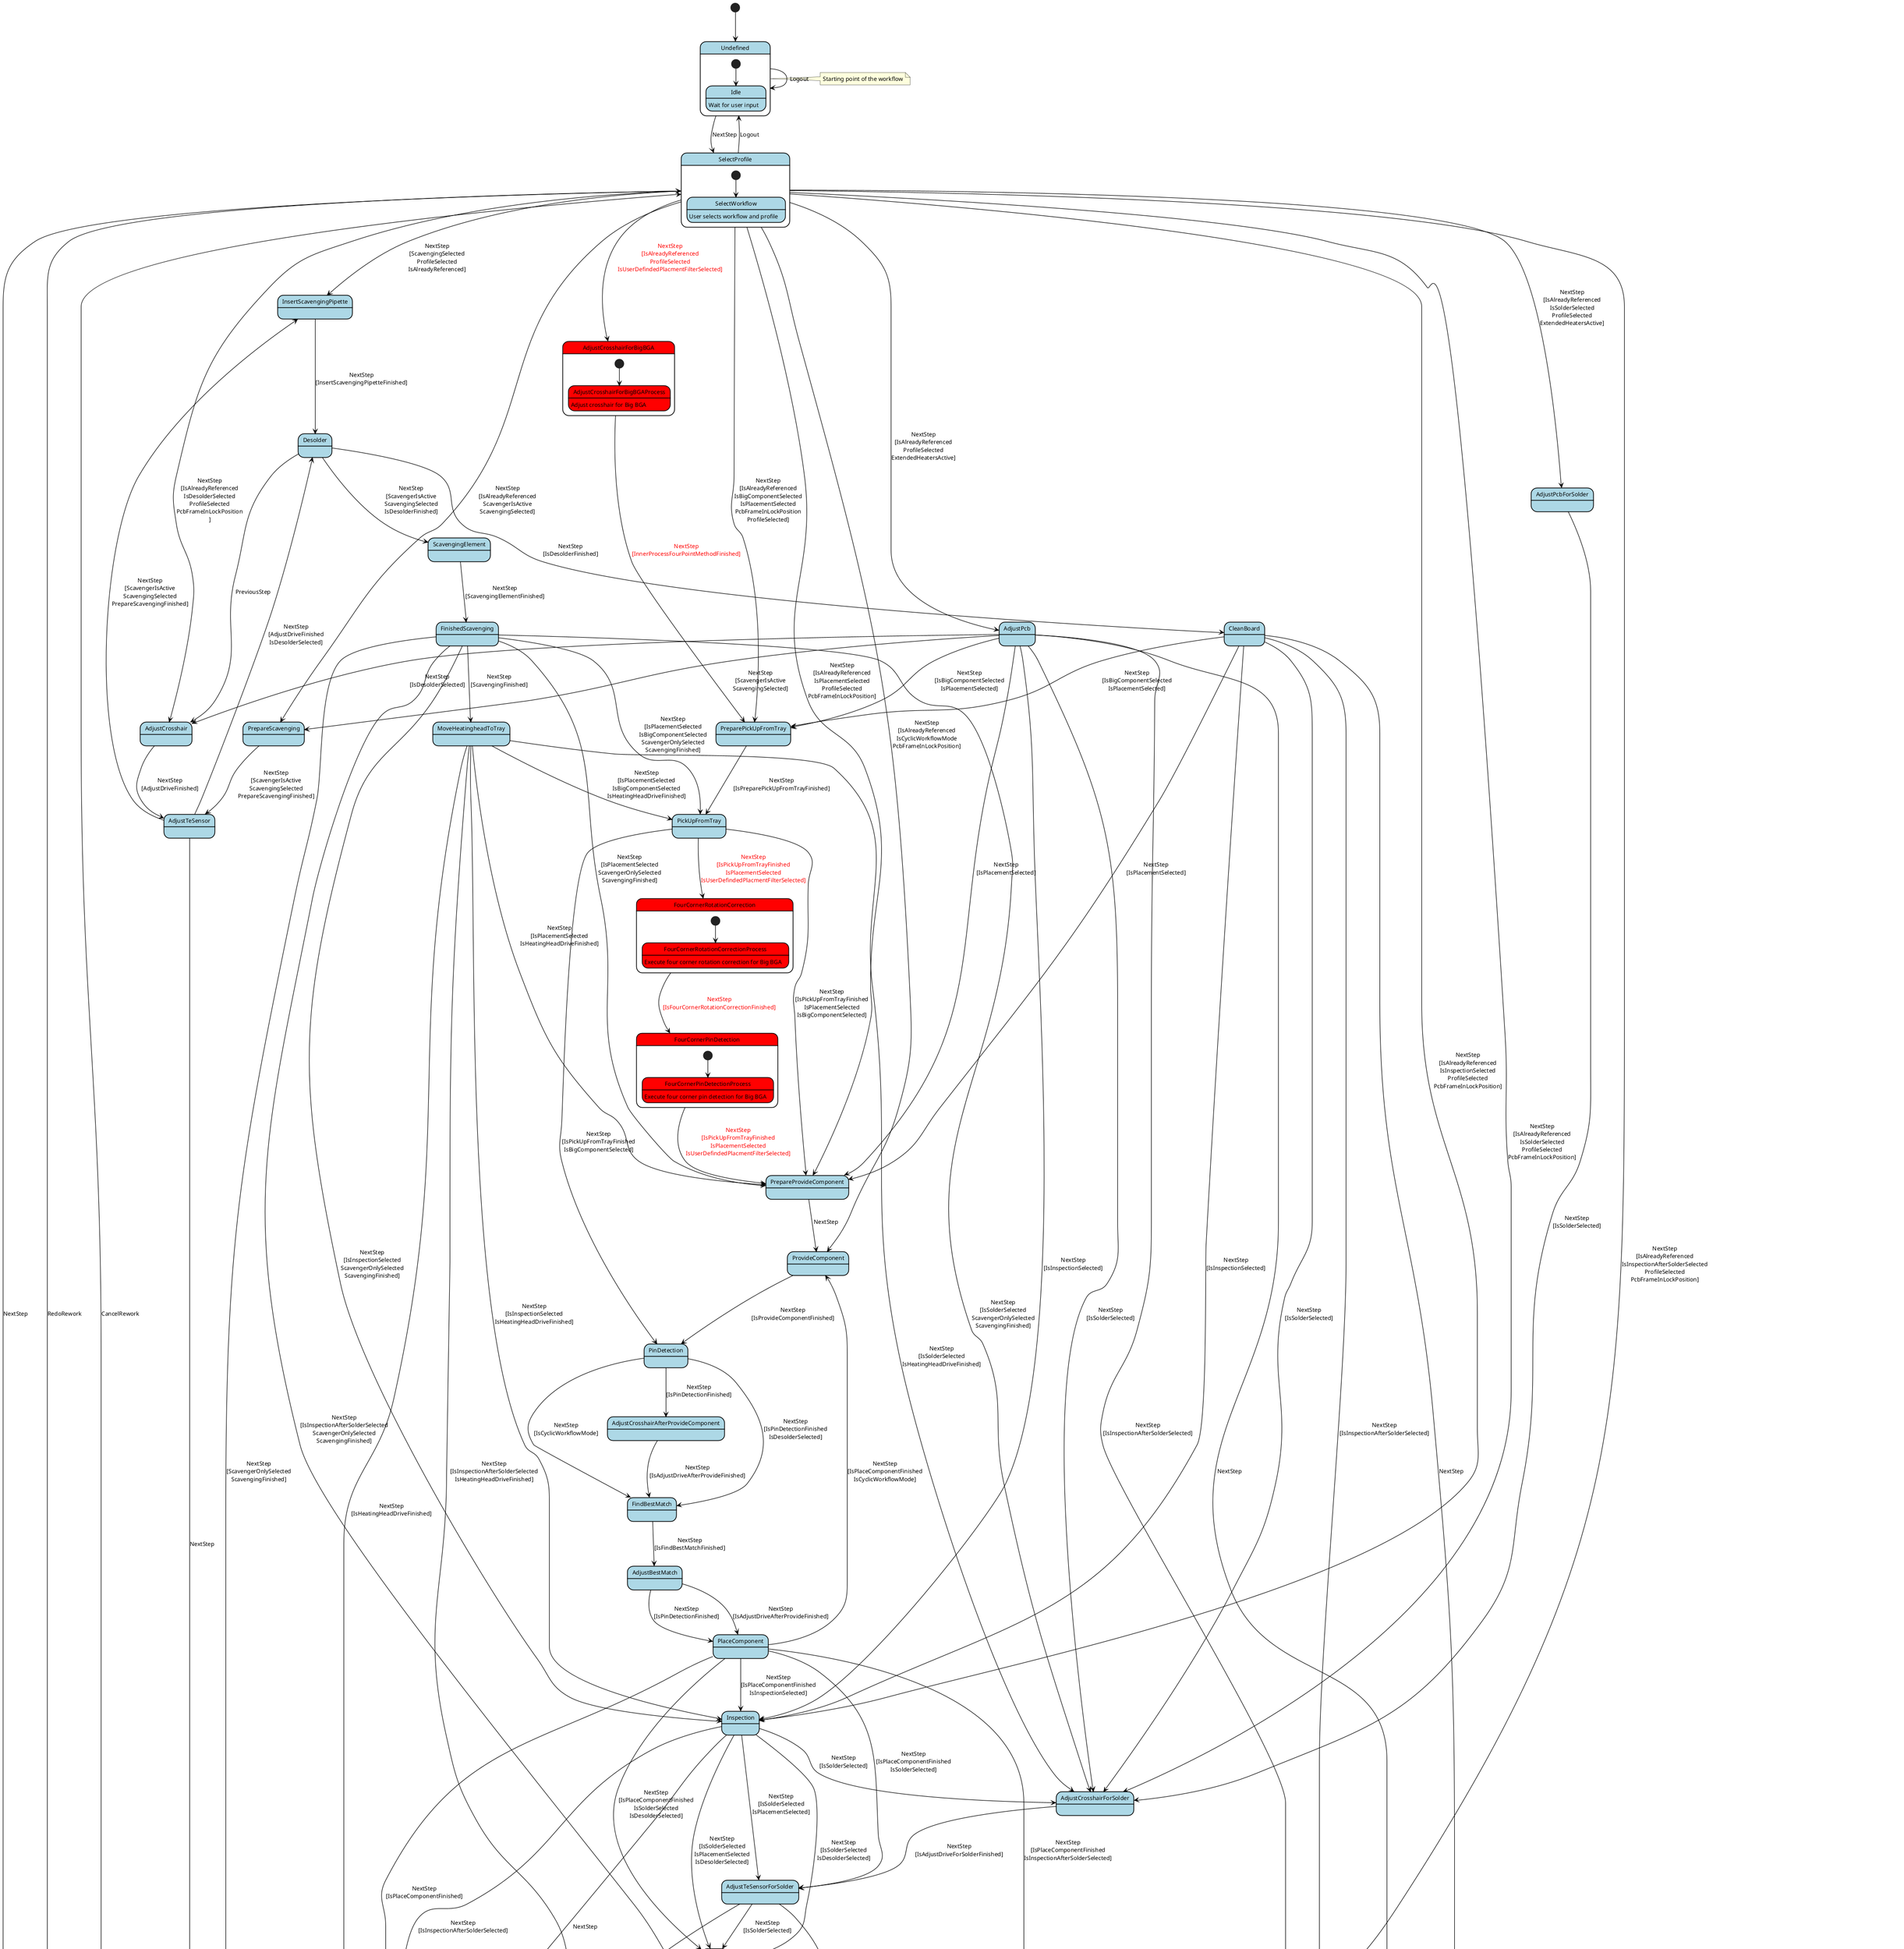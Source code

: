 @startuml
!define DARKBLUE #0000A0
!define DARKGREEN #008000
!define DARKORANGE #FF8C00
!define DARKRED #FF0000

skinparam state {
  BackgroundColor LightBlue
  BorderColor Black
  ArrowColor Black
}

skinparam ArrowThickness 1.1
skinparam StateBorderThickness 1.5
skinparam DefaultFontSize 12

[*] --> Undefined

state Undefined {
  [*] --> Idle
  Idle : Wait for user input
  Undefined --> Undefined : Logout
}

Undefined --> SelectProfile : NextStep

state SelectProfile {
  [*] --> SelectWorkflow
  SelectWorkflow : User selects workflow and profile
}

SelectProfile --> Undefined : Logout
SelectProfile --> AdjustPcb : NextStep\n[IsAlreadyReferenced\nProfileSelected\nExtendedHeatersActive]
SelectProfile --> PrepareScavenging : NextStep\n[IsAlreadyReferenced\nScavengerIsActive\nScavengingSelected]
SelectProfile --> AdjustCrosshair : NextStep\n[IsAlreadyReferenced\nIsDesolderSelected\nProfileSelected\nPcbFrameInLockPosition\n]
SelectProfile --> AdjustCrosshairForBigBGA : <color:red>NextStep\n<color:red>[IsAlreadyReferenced\n<color:red>ProfileSelected\n<color:red>IsUserDefindedPlacmentFilterSelected]
SelectProfile --> PreparePickUpFromTray : NextStep\n[IsAlreadyReferenced\nIsBigComponentSelected\nIsPlacementSelected\nPcbFrameInLockPosition\nProfileSelected]
SelectProfile --> ProvideComponent : NextStep\n[IsAlreadyReferenced\nIsCyclicWorkflowMode\nPcbFrameInLockPosition]
SelectProfile --> PrepareProvideComponent : NextStep\n[IsAlreadyReferenced\nIsPlacementSelected\nProfileSelected\nPcbFrameInLockPosition]
SelectProfile --> Inspection : NextStep\n[IsAlreadyReferenced\nIsInspectionSelected\nProfileSelected\nPcbFrameInLockPosition]
SelectProfile --> AdjustPcbForSolder : NextStep\n[IsAlreadyReferenced\nIsSolderSelected\nProfileSelected\nExtendedHeatersActive]
SelectProfile --> AdjustCrosshairForSolder : NextStep\n[IsAlreadyReferenced\nIsSolderSelected\nProfileSelected\nPcbFrameInLockPosition]
SelectProfile --> InspectionAfterSolder : NextStep\n[IsAlreadyReferenced\nIsInspectionAfterSolderSelected\nProfileSelected\nPcbFrameInLockPosition]
SelectProfile --> InsertScavengingPipette : NextStep\n[ScavengingSelected\nProfileSelected\nIsAlreadyReferenced]

AdjustPcb --> PrepareScavenging : NextStep\n[ScavengerIsActive\nScavengingSelected]
AdjustPcb --> AdjustCrosshair : NextStep\n[IsDesolderSelected]
AdjustPcb --> PreparePickUpFromTray : NextStep\n[IsBigComponentSelected\nIsPlacementSelected]
AdjustPcb --> PrepareProvideComponent : NextStep\n[IsPlacementSelected]
AdjustPcb --> Inspection : NextStep\n[IsInspectionSelected]
AdjustPcb --> AdjustCrosshairForSolder : NextStep\n[IsSolderSelected]
AdjustPcb --> InspectionAfterSolder : NextStep\n[IsInspectionAfterSolderSelected]
AdjustPcb --> FinishRework : NextStep

state "AdjustCrosshairForBigBGA" as AdjustCrosshairForBigBGA #red {
  [*] --> AdjustCrosshairForBigBGAProcess
  state "AdjustCrosshairForBigBGAProcess" as AdjustCrosshairForBigBGAProcess #red
  AdjustCrosshairForBigBGAProcess : Adjust crosshair for Big BGA
}

state "FourCornerRotationCorrection" as FourCornerRotationCorrection #red {
  [*] --> FourCornerRotationCorrectionProcess
  state "FourCornerRotationCorrectionProcess" as FourCornerRotationCorrectionProcess #red
  FourCornerRotationCorrectionProcess : Execute four corner rotation correction for Big BGA
}

state "FourCornerPinDetection" as FourCornerPinDetection #red {
  [*] --> FourCornerPinDetectionProcess
  state "FourCornerPinDetectionProcess" as FourCornerPinDetectionProcess #red
  FourCornerPinDetectionProcess : Execute four corner pin detection for Big BGA
}

AdjustCrosshairForBigBGA --> PreparePickUpFromTray : <color:red>NextStep\n<color:red>[InnerProcessFourPointMethodFinished]

AdjustCrosshair --> AdjustTeSensor : NextStep\n[AdjustDriveFinished]

AdjustTeSensor --> InsertScavengingPipette : NextStep\n[ScavengerIsActive\nScavengingSelected\nPrepareScavengingFinished]
AdjustTeSensor --> Desolder : NextStep\n[AdjustDriveFinished\nIsDesolderSelected]
AdjustTeSensor --> FinishRework : NextStep

InsertScavengingPipette --> Desolder : NextStep\n[InsertScavengingPipetteFinished]

Desolder --> ScavengingElement : NextStep\n[ScavengerIsActive\nScavengingSelected\nIsDesolderFinished]
Desolder --> CleanBoard : NextStep\n[IsDesolderFinished]
Desolder --> AdjustCrosshair : PreviousStep

ScavengingElement --> FinishedScavenging : NextStep\n[ScavengingElementFinished]

FinishedScavenging --> PrepareProvideComponent : NextStep\n[IsPlacementSelected\nScavengerOnlySelected\nScavengingFinished]
FinishedScavenging --> PickUpFromTray : NextStep\n[IsPlacementSelected\nIsBigComponentSelected\nScavengerOnlySelected\nScavengingFinished]
FinishedScavenging --> Inspection : NextStep\n[IsInspectionSelected\nScavengerOnlySelected\nScavengingFinished]
FinishedScavenging --> AdjustCrosshairForSolder : NextStep\n[IsSolderSelected\nScavengerOnlySelected\nScavengingFinished]
FinishedScavenging --> InspectionAfterSolder : NextStep\n[IsInspectionAfterSolderSelected\nScavengerOnlySelected\nScavengingFinished]
FinishedScavenging --> FinishRework : NextStep\n[ScavengerOnlySelected\nScavengingFinished]
FinishedScavenging --> MoveHeatingheadToTray : NextStep\n[ScavengingFinished]

CleanBoard --> PreparePickUpFromTray : NextStep\n[IsBigComponentSelected\nIsPlacementSelected]
CleanBoard --> PrepareProvideComponent : NextStep\n[IsPlacementSelected]
CleanBoard --> Inspection : NextStep\n[IsInspectionSelected]
CleanBoard --> AdjustCrosshairForSolder : NextStep\n[IsSolderSelected]
CleanBoard --> InspectionAfterSolder : NextStep\n[IsInspectionAfterSolderSelected]
CleanBoard --> FinishRework : NextStep

PrepareScavenging --> AdjustTeSensor : NextStep\n[ScavengerIsActive\nScavengingSelected\nPrepareScavengingFinished]

PrepareProvideComponent --> ProvideComponent : NextStep

ProvideComponent --> PinDetection : NextStep\n[IsProvideComponentFinished]

PreparePickUpFromTray --> PickUpFromTray : NextStep\n[IsPreparePickUpFromTrayFinished]

PickUpFromTray --> PinDetection : NextStep\n[IsPickUpFromTrayFinished\nIsBigComponentSelected]
PickUpFromTray --> PrepareProvideComponent : NextStep\n[IsPickUpFromTrayFinished\nIsPlacementSelected\nIsBigComponentSelected]
PickUpFromTray --> FourCornerRotationCorrection : <color:red>NextStep\n<color:red>[IsPickUpFromTrayFinished\n<color:red>IsPlacementSelected\n<color:red>IsUserDefindedPlacmentFilterSelected]

FourCornerRotationCorrection --> FourCornerPinDetection : <color:red>NextStep\n<color:red>[IsFourCornerRotationCorrectionFinished]
FourCornerPinDetection --> PrepareProvideComponent: <color:red>NextStep\n<color:red>[IsPickUpFromTrayFinished\n<color:red>IsPlacementSelected\n<color:red>IsUserDefindedPlacmentFilterSelected]

PinDetection --> FindBestMatch : NextStep\n[IsPinDetectionFinished\nIsDesolderSelected]
PinDetection --> FindBestMatch : NextStep\n[IsCyclicWorkflowMode]
PinDetection --> AdjustCrosshairAfterProvideComponent : NextStep\n[IsPinDetectionFinished]

AdjustCrosshairAfterProvideComponent --> FindBestMatch : NextStep\n[IsAdjustDriveAfterProvideFinished]

FindBestMatch --> AdjustBestMatch : NextStep\n[IsFindBestMatchFinished]

AdjustBestMatch --> PlaceComponent : NextStep\n[IsPinDetectionFinished]
AdjustBestMatch --> PlaceComponent : NextStep\n[IsAdjustDriveAfterProvideFinished]

PlaceComponent --> ProvideComponent : NextStep\n[IsPlaceComponentFinished\nIsCyclicWorkflowMode]
PlaceComponent --> Inspection : NextStep\n[IsPlaceComponentFinished\nIsInspectionSelected]
PlaceComponent --> Solder : NextStep\n[IsPlaceComponentFinished\nIsSolderSelected\nIsDesolderSelected]
PlaceComponent --> AdjustTeSensorForSolder : NextStep\n[IsPlaceComponentFinished\nIsSolderSelected]
PlaceComponent --> InspectionAfterSolder : NextStep\n[IsPlaceComponentFinished\nIsInspectionAfterSolderSelected]
PlaceComponent --> FinishRework : NextStep\n[IsPlaceComponentFinished]

Inspection --> Solder : NextStep\n[IsSolderSelected\nIsDesolderSelected]
Inspection --> AdjustTeSensorForSolder : NextStep\n[IsSolderSelected\nIsPlacementSelected]
Inspection --> Solder : NextStep\n[IsSolderSelected\nIsPlacementSelected\nIsDesolderSelected]
Inspection --> AdjustCrosshairForSolder : NextStep\n[IsSolderSelected]
Inspection --> FinishRework : NextStep\n[IsInspectionAfterSolderSelected]
Inspection --> FinishRework : NextStep

AdjustPcbForSolder --> AdjustCrosshairForSolder : NextStep\n[IsSolderSelected]

AdjustCrosshairForSolder --> AdjustTeSensorForSolder : NextStep\n[IsAdjustDriveForSolderFinished]

AdjustTeSensorForSolder --> Solder : NextStep\n[IsSolderSelected]
AdjustTeSensorForSolder --> InspectionAfterSolder : NextStep\n[IsInspectionAfterSolderSelected]
AdjustTeSensorForSolder --> FinishRework : NextStep\n[IsSolderingFinished]

Solder --> InspectionAfterSolder : NextStep\n[IsSolderingFinished\nIsInspectionAfterSolderSelected]
Solder --> FinishRework : NextStep\n[IsSolderingFinished]

InspectionAfterSolder --> FinishRework : NextStep

MoveHeatingheadToTray --> PrepareProvideComponent : NextStep\n[IsPlacementSelected\nIsHeatingHeadDriveFinished]
MoveHeatingheadToTray --> PickUpFromTray : NextStep\n[IsPlacementSelected\nIsBigComponentSelected\nIsHeatingHeadDriveFinished]
MoveHeatingheadToTray --> Inspection : NextStep\n[IsInspectionSelected\nIsHeatingHeadDriveFinished]
MoveHeatingheadToTray --> AdjustCrosshairForSolder : NextStep\n[IsSolderSelected\nIsHeatingHeadDriveFinished]
MoveHeatingheadToTray --> InspectionAfterSolder : NextStep\n[IsInspectionAfterSolderSelected\nIsHeatingHeadDriveFinished]
MoveHeatingheadToTray --> FinishRework : NextStep\n[IsHeatingHeadDriveFinished]

state FinishRework {
  [*] --> CleanupAndFinalize
  CleanupAndFinalize : Cleanup and finalize workflow
}

FinishRework --> SelectProfile : NextStep
FinishRework --> SelectProfile : RedoRework
FinishRework --> SelectProfile : CancelRework

note right of Undefined
  Starting point of the workflow
end note

note right of FinishRework
  End point of any workflow
  Returns to SelectProfile
end note

@enduml